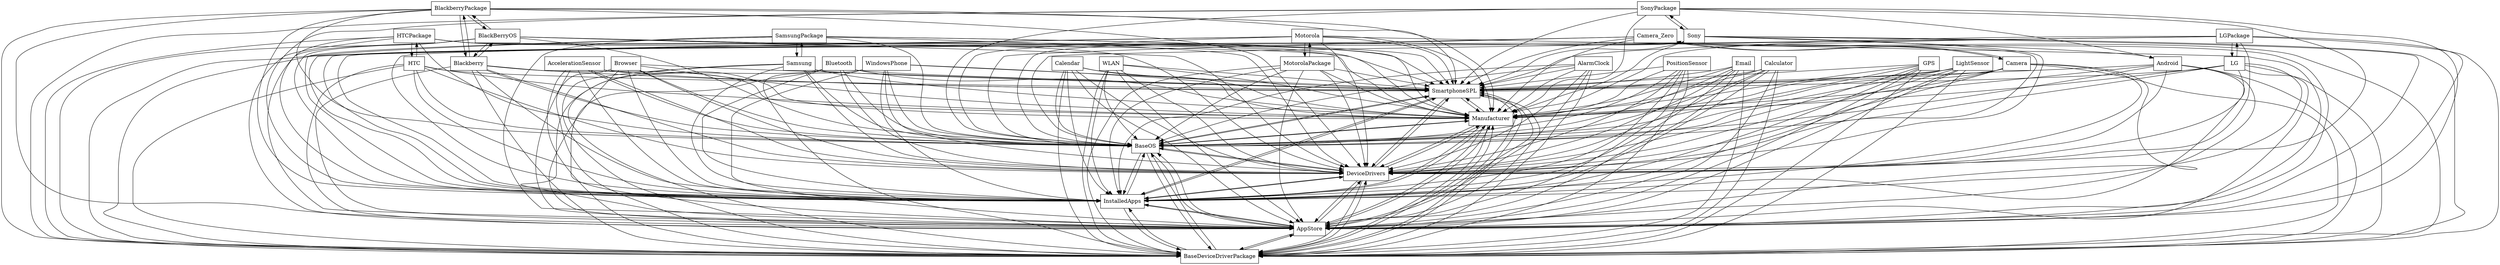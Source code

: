 digraph{
graph [rankdir=TB];
node [shape=box];
edge [arrowhead=normal];
0[label="BlackberryPackage",]
1[label="Bluetooth",]
2[label="Motorola",]
3[label="SonyPackage",]
4[label="SmartphoneSPL",]
5[label="SamsungPackage",]
6[label="AccelerationSensor",]
7[label="Browser",]
8[label="Manufacturer",]
9[label="HTCPackage",]
10[label="Sony",]
11[label="WLAN",]
12[label="Camera_Zero",]
13[label="HTC",]
14[label="BaseDeviceDriverPackage",]
15[label="Samsung",]
16[label="AlarmClock",]
17[label="AppStore",]
18[label="MotorolaPackage",]
19[label="InstalledApps",]
20[label="Camera",]
21[label="WindowsPhone",]
22[label="BlackBerryOS",]
23[label="Calendar",]
24[label="PositionSensor",]
25[label="Blackberry",]
26[label="Android",]
27[label="Email",]
28[label="Calculator",]
29[label="DeviceDrivers",]
30[label="GPS",]
31[label="LightSensor",]
32[label="LGPackage",]
33[label="LG",]
34[label="BaseOS",]
0->4[label="",]
0->8[label="",]
0->14[label="",]
0->17[label="",]
0->19[label="",]
0->22[label="",]
0->25[label="",]
0->29[label="",]
0->34[label="",]
1->4[label="",]
1->8[label="",]
1->14[label="",]
1->17[label="",]
1->19[label="",]
1->29[label="",]
1->34[label="",]
2->4[label="",]
2->8[label="",]
2->14[label="",]
2->17[label="",]
2->18[label="",]
2->19[label="",]
2->29[label="",]
2->34[label="",]
3->4[label="",]
3->8[label="",]
3->10[label="",]
3->14[label="",]
3->17[label="",]
3->19[label="",]
3->26[label="",]
3->29[label="",]
3->34[label="",]
4->8[label="",]
4->14[label="",]
4->17[label="",]
4->19[label="",]
4->29[label="",]
4->34[label="",]
5->4[label="",]
5->8[label="",]
5->14[label="",]
5->15[label="",]
5->17[label="",]
5->19[label="",]
5->29[label="",]
5->34[label="",]
6->4[label="",]
6->8[label="",]
6->14[label="",]
6->17[label="",]
6->19[label="",]
6->29[label="",]
6->34[label="",]
7->4[label="",]
7->8[label="",]
7->14[label="",]
7->17[label="",]
7->19[label="",]
7->29[label="",]
7->34[label="",]
8->4[label="",]
8->14[label="",]
8->17[label="",]
8->19[label="",]
8->29[label="",]
8->34[label="",]
9->4[label="",]
9->8[label="",]
9->13[label="",]
9->14[label="",]
9->17[label="",]
9->19[label="",]
9->29[label="",]
9->34[label="",]
10->3[label="",]
10->4[label="",]
10->8[label="",]
10->14[label="",]
10->17[label="",]
10->19[label="",]
10->26[label="",]
10->29[label="",]
10->34[label="",]
11->4[label="",]
11->8[label="",]
11->14[label="",]
11->17[label="",]
11->19[label="",]
11->29[label="",]
11->34[label="",]
12->4[label="",]
12->8[label="",]
12->14[label="",]
12->17[label="",]
12->19[label="",]
12->20[label="",]
12->29[label="",]
12->34[label="",]
13->4[label="",]
13->8[label="",]
13->9[label="",]
13->14[label="",]
13->17[label="",]
13->19[label="",]
13->29[label="",]
13->34[label="",]
14->4[label="",]
14->8[label="",]
14->17[label="",]
14->19[label="",]
14->29[label="",]
14->34[label="",]
15->4[label="",]
15->5[label="",]
15->8[label="",]
15->14[label="",]
15->17[label="",]
15->19[label="",]
15->29[label="",]
15->34[label="",]
16->4[label="",]
16->8[label="",]
16->14[label="",]
16->17[label="",]
16->19[label="",]
16->29[label="",]
16->34[label="",]
17->4[label="",]
17->8[label="",]
17->14[label="",]
17->19[label="",]
17->29[label="",]
17->34[label="",]
18->2[label="",]
18->4[label="",]
18->8[label="",]
18->14[label="",]
18->17[label="",]
18->19[label="",]
18->29[label="",]
18->34[label="",]
19->4[label="",]
19->8[label="",]
19->14[label="",]
19->17[label="",]
19->29[label="",]
19->34[label="",]
20->4[label="",]
20->8[label="",]
20->12[label="",]
20->14[label="",]
20->17[label="",]
20->19[label="",]
20->29[label="",]
20->34[label="",]
21->4[label="",]
21->8[label="",]
21->14[label="",]
21->17[label="",]
21->19[label="",]
21->29[label="",]
21->34[label="",]
22->0[label="",]
22->4[label="",]
22->8[label="",]
22->14[label="",]
22->17[label="",]
22->19[label="",]
22->25[label="",]
22->29[label="",]
22->34[label="",]
23->4[label="",]
23->8[label="",]
23->14[label="",]
23->17[label="",]
23->19[label="",]
23->29[label="",]
23->34[label="",]
24->4[label="",]
24->8[label="",]
24->14[label="",]
24->17[label="",]
24->19[label="",]
24->29[label="",]
24->34[label="",]
25->0[label="",]
25->4[label="",]
25->8[label="",]
25->14[label="",]
25->17[label="",]
25->19[label="",]
25->22[label="",]
25->29[label="",]
25->34[label="",]
26->4[label="",]
26->8[label="",]
26->14[label="",]
26->17[label="",]
26->19[label="",]
26->29[label="",]
26->34[label="",]
27->4[label="",]
27->8[label="",]
27->14[label="",]
27->17[label="",]
27->19[label="",]
27->29[label="",]
27->34[label="",]
28->4[label="",]
28->8[label="",]
28->14[label="",]
28->17[label="",]
28->19[label="",]
28->29[label="",]
28->34[label="",]
29->4[label="",]
29->8[label="",]
29->14[label="",]
29->17[label="",]
29->19[label="",]
29->34[label="",]
30->4[label="",]
30->8[label="",]
30->14[label="",]
30->17[label="",]
30->19[label="",]
30->29[label="",]
30->34[label="",]
31->4[label="",]
31->8[label="",]
31->14[label="",]
31->17[label="",]
31->19[label="",]
31->29[label="",]
31->34[label="",]
32->4[label="",]
32->8[label="",]
32->14[label="",]
32->17[label="",]
32->19[label="",]
32->29[label="",]
32->33[label="",]
32->34[label="",]
33->4[label="",]
33->8[label="",]
33->14[label="",]
33->17[label="",]
33->19[label="",]
33->29[label="",]
33->32[label="",]
33->34[label="",]
34->4[label="",]
34->8[label="",]
34->14[label="",]
34->17[label="",]
34->19[label="",]
34->29[label="",]
}

